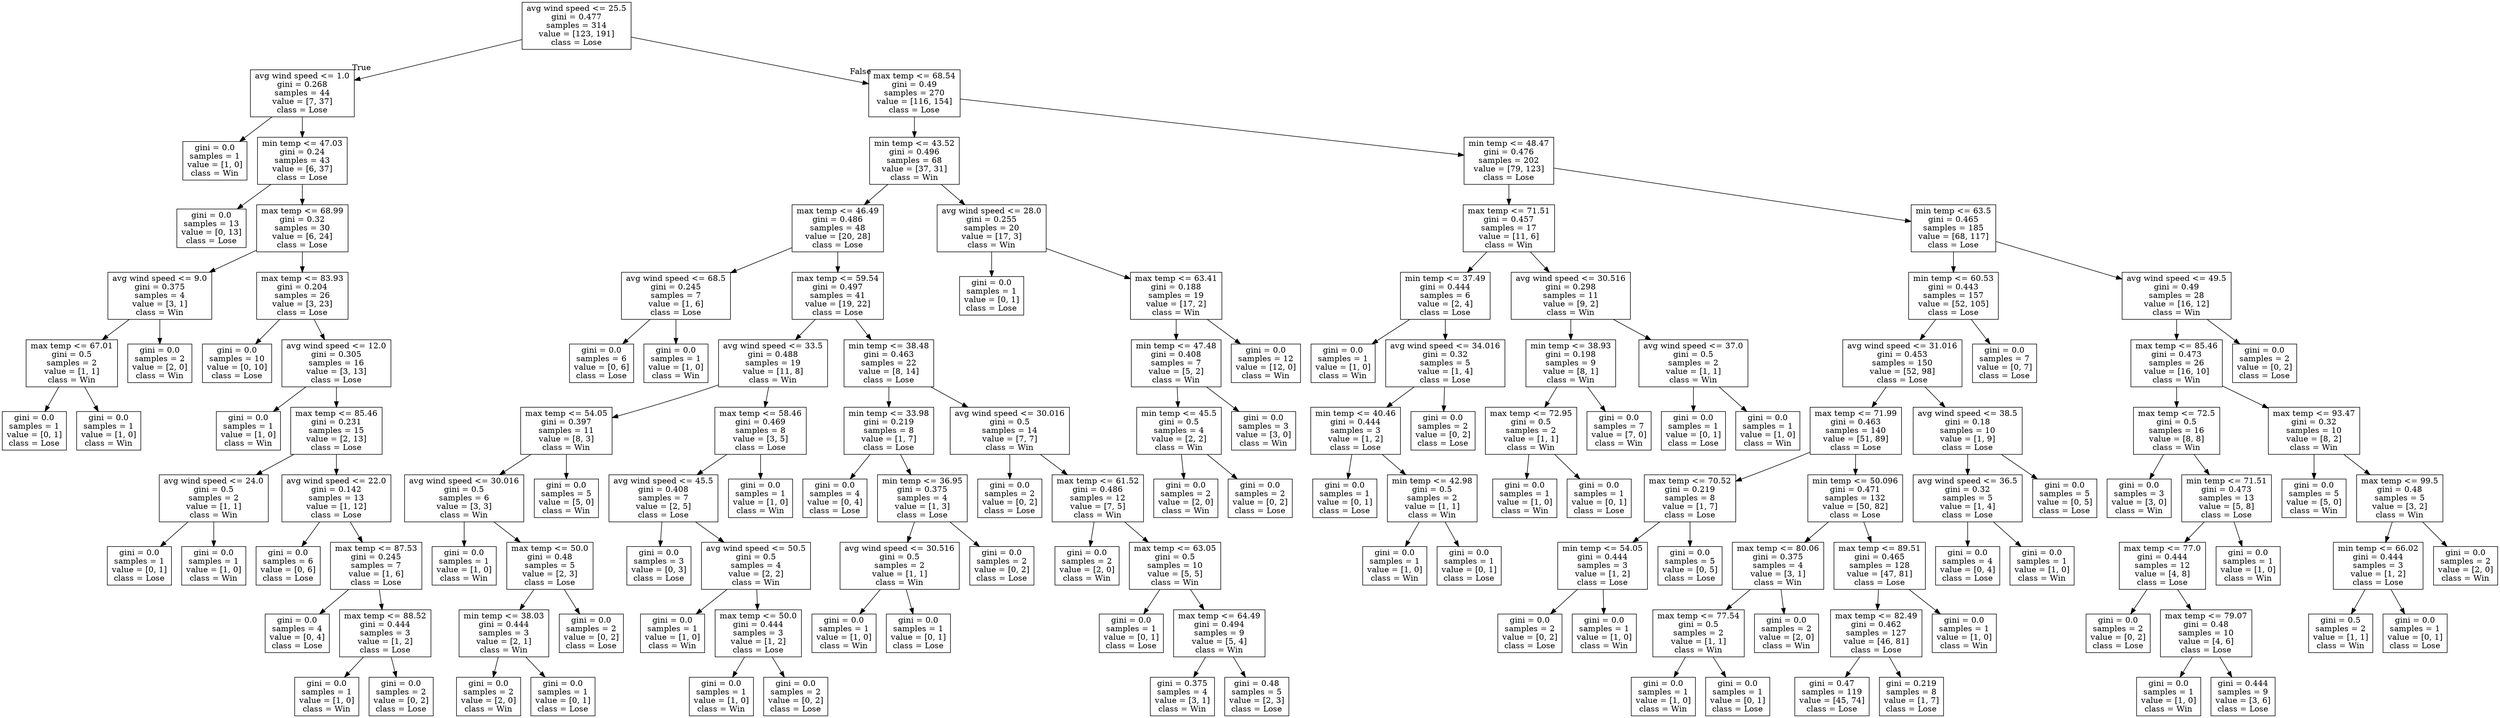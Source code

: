 digraph Tree {
node [shape=box] ;
0 [label="avg wind speed <= 25.5\ngini = 0.477\nsamples = 314\nvalue = [123, 191]\nclass = Lose"] ;
1 [label="avg wind speed <= 1.0\ngini = 0.268\nsamples = 44\nvalue = [7, 37]\nclass = Lose"] ;
0 -> 1 [labeldistance=2.5, labelangle=45, headlabel="True"] ;
2 [label="gini = 0.0\nsamples = 1\nvalue = [1, 0]\nclass = Win"] ;
1 -> 2 ;
3 [label="min temp <= 47.03\ngini = 0.24\nsamples = 43\nvalue = [6, 37]\nclass = Lose"] ;
1 -> 3 ;
4 [label="gini = 0.0\nsamples = 13\nvalue = [0, 13]\nclass = Lose"] ;
3 -> 4 ;
5 [label="max temp <= 68.99\ngini = 0.32\nsamples = 30\nvalue = [6, 24]\nclass = Lose"] ;
3 -> 5 ;
6 [label="avg wind speed <= 9.0\ngini = 0.375\nsamples = 4\nvalue = [3, 1]\nclass = Win"] ;
5 -> 6 ;
7 [label="max temp <= 67.01\ngini = 0.5\nsamples = 2\nvalue = [1, 1]\nclass = Win"] ;
6 -> 7 ;
8 [label="gini = 0.0\nsamples = 1\nvalue = [0, 1]\nclass = Lose"] ;
7 -> 8 ;
9 [label="gini = 0.0\nsamples = 1\nvalue = [1, 0]\nclass = Win"] ;
7 -> 9 ;
10 [label="gini = 0.0\nsamples = 2\nvalue = [2, 0]\nclass = Win"] ;
6 -> 10 ;
11 [label="max temp <= 83.93\ngini = 0.204\nsamples = 26\nvalue = [3, 23]\nclass = Lose"] ;
5 -> 11 ;
12 [label="gini = 0.0\nsamples = 10\nvalue = [0, 10]\nclass = Lose"] ;
11 -> 12 ;
13 [label="avg wind speed <= 12.0\ngini = 0.305\nsamples = 16\nvalue = [3, 13]\nclass = Lose"] ;
11 -> 13 ;
14 [label="gini = 0.0\nsamples = 1\nvalue = [1, 0]\nclass = Win"] ;
13 -> 14 ;
15 [label="max temp <= 85.46\ngini = 0.231\nsamples = 15\nvalue = [2, 13]\nclass = Lose"] ;
13 -> 15 ;
16 [label="avg wind speed <= 24.0\ngini = 0.5\nsamples = 2\nvalue = [1, 1]\nclass = Win"] ;
15 -> 16 ;
17 [label="gini = 0.0\nsamples = 1\nvalue = [0, 1]\nclass = Lose"] ;
16 -> 17 ;
18 [label="gini = 0.0\nsamples = 1\nvalue = [1, 0]\nclass = Win"] ;
16 -> 18 ;
19 [label="avg wind speed <= 22.0\ngini = 0.142\nsamples = 13\nvalue = [1, 12]\nclass = Lose"] ;
15 -> 19 ;
20 [label="gini = 0.0\nsamples = 6\nvalue = [0, 6]\nclass = Lose"] ;
19 -> 20 ;
21 [label="max temp <= 87.53\ngini = 0.245\nsamples = 7\nvalue = [1, 6]\nclass = Lose"] ;
19 -> 21 ;
22 [label="gini = 0.0\nsamples = 4\nvalue = [0, 4]\nclass = Lose"] ;
21 -> 22 ;
23 [label="max temp <= 88.52\ngini = 0.444\nsamples = 3\nvalue = [1, 2]\nclass = Lose"] ;
21 -> 23 ;
24 [label="gini = 0.0\nsamples = 1\nvalue = [1, 0]\nclass = Win"] ;
23 -> 24 ;
25 [label="gini = 0.0\nsamples = 2\nvalue = [0, 2]\nclass = Lose"] ;
23 -> 25 ;
26 [label="max temp <= 68.54\ngini = 0.49\nsamples = 270\nvalue = [116, 154]\nclass = Lose"] ;
0 -> 26 [labeldistance=2.5, labelangle=-45, headlabel="False"] ;
27 [label="min temp <= 43.52\ngini = 0.496\nsamples = 68\nvalue = [37, 31]\nclass = Win"] ;
26 -> 27 ;
28 [label="max temp <= 46.49\ngini = 0.486\nsamples = 48\nvalue = [20, 28]\nclass = Lose"] ;
27 -> 28 ;
29 [label="avg wind speed <= 68.5\ngini = 0.245\nsamples = 7\nvalue = [1, 6]\nclass = Lose"] ;
28 -> 29 ;
30 [label="gini = 0.0\nsamples = 6\nvalue = [0, 6]\nclass = Lose"] ;
29 -> 30 ;
31 [label="gini = 0.0\nsamples = 1\nvalue = [1, 0]\nclass = Win"] ;
29 -> 31 ;
32 [label="max temp <= 59.54\ngini = 0.497\nsamples = 41\nvalue = [19, 22]\nclass = Lose"] ;
28 -> 32 ;
33 [label="avg wind speed <= 33.5\ngini = 0.488\nsamples = 19\nvalue = [11, 8]\nclass = Win"] ;
32 -> 33 ;
34 [label="max temp <= 54.05\ngini = 0.397\nsamples = 11\nvalue = [8, 3]\nclass = Win"] ;
33 -> 34 ;
35 [label="avg wind speed <= 30.016\ngini = 0.5\nsamples = 6\nvalue = [3, 3]\nclass = Win"] ;
34 -> 35 ;
36 [label="gini = 0.0\nsamples = 1\nvalue = [1, 0]\nclass = Win"] ;
35 -> 36 ;
37 [label="max temp <= 50.0\ngini = 0.48\nsamples = 5\nvalue = [2, 3]\nclass = Lose"] ;
35 -> 37 ;
38 [label="min temp <= 38.03\ngini = 0.444\nsamples = 3\nvalue = [2, 1]\nclass = Win"] ;
37 -> 38 ;
39 [label="gini = 0.0\nsamples = 2\nvalue = [2, 0]\nclass = Win"] ;
38 -> 39 ;
40 [label="gini = 0.0\nsamples = 1\nvalue = [0, 1]\nclass = Lose"] ;
38 -> 40 ;
41 [label="gini = 0.0\nsamples = 2\nvalue = [0, 2]\nclass = Lose"] ;
37 -> 41 ;
42 [label="gini = 0.0\nsamples = 5\nvalue = [5, 0]\nclass = Win"] ;
34 -> 42 ;
43 [label="max temp <= 58.46\ngini = 0.469\nsamples = 8\nvalue = [3, 5]\nclass = Lose"] ;
33 -> 43 ;
44 [label="avg wind speed <= 45.5\ngini = 0.408\nsamples = 7\nvalue = [2, 5]\nclass = Lose"] ;
43 -> 44 ;
45 [label="gini = 0.0\nsamples = 3\nvalue = [0, 3]\nclass = Lose"] ;
44 -> 45 ;
46 [label="avg wind speed <= 50.5\ngini = 0.5\nsamples = 4\nvalue = [2, 2]\nclass = Win"] ;
44 -> 46 ;
47 [label="gini = 0.0\nsamples = 1\nvalue = [1, 0]\nclass = Win"] ;
46 -> 47 ;
48 [label="max temp <= 50.0\ngini = 0.444\nsamples = 3\nvalue = [1, 2]\nclass = Lose"] ;
46 -> 48 ;
49 [label="gini = 0.0\nsamples = 1\nvalue = [1, 0]\nclass = Win"] ;
48 -> 49 ;
50 [label="gini = 0.0\nsamples = 2\nvalue = [0, 2]\nclass = Lose"] ;
48 -> 50 ;
51 [label="gini = 0.0\nsamples = 1\nvalue = [1, 0]\nclass = Win"] ;
43 -> 51 ;
52 [label="min temp <= 38.48\ngini = 0.463\nsamples = 22\nvalue = [8, 14]\nclass = Lose"] ;
32 -> 52 ;
53 [label="min temp <= 33.98\ngini = 0.219\nsamples = 8\nvalue = [1, 7]\nclass = Lose"] ;
52 -> 53 ;
54 [label="gini = 0.0\nsamples = 4\nvalue = [0, 4]\nclass = Lose"] ;
53 -> 54 ;
55 [label="min temp <= 36.95\ngini = 0.375\nsamples = 4\nvalue = [1, 3]\nclass = Lose"] ;
53 -> 55 ;
56 [label="avg wind speed <= 30.516\ngini = 0.5\nsamples = 2\nvalue = [1, 1]\nclass = Win"] ;
55 -> 56 ;
57 [label="gini = 0.0\nsamples = 1\nvalue = [1, 0]\nclass = Win"] ;
56 -> 57 ;
58 [label="gini = 0.0\nsamples = 1\nvalue = [0, 1]\nclass = Lose"] ;
56 -> 58 ;
59 [label="gini = 0.0\nsamples = 2\nvalue = [0, 2]\nclass = Lose"] ;
55 -> 59 ;
60 [label="avg wind speed <= 30.016\ngini = 0.5\nsamples = 14\nvalue = [7, 7]\nclass = Win"] ;
52 -> 60 ;
61 [label="gini = 0.0\nsamples = 2\nvalue = [0, 2]\nclass = Lose"] ;
60 -> 61 ;
62 [label="max temp <= 61.52\ngini = 0.486\nsamples = 12\nvalue = [7, 5]\nclass = Win"] ;
60 -> 62 ;
63 [label="gini = 0.0\nsamples = 2\nvalue = [2, 0]\nclass = Win"] ;
62 -> 63 ;
64 [label="max temp <= 63.05\ngini = 0.5\nsamples = 10\nvalue = [5, 5]\nclass = Win"] ;
62 -> 64 ;
65 [label="gini = 0.0\nsamples = 1\nvalue = [0, 1]\nclass = Lose"] ;
64 -> 65 ;
66 [label="max temp <= 64.49\ngini = 0.494\nsamples = 9\nvalue = [5, 4]\nclass = Win"] ;
64 -> 66 ;
67 [label="gini = 0.375\nsamples = 4\nvalue = [3, 1]\nclass = Win"] ;
66 -> 67 ;
68 [label="gini = 0.48\nsamples = 5\nvalue = [2, 3]\nclass = Lose"] ;
66 -> 68 ;
69 [label="avg wind speed <= 28.0\ngini = 0.255\nsamples = 20\nvalue = [17, 3]\nclass = Win"] ;
27 -> 69 ;
70 [label="gini = 0.0\nsamples = 1\nvalue = [0, 1]\nclass = Lose"] ;
69 -> 70 ;
71 [label="max temp <= 63.41\ngini = 0.188\nsamples = 19\nvalue = [17, 2]\nclass = Win"] ;
69 -> 71 ;
72 [label="min temp <= 47.48\ngini = 0.408\nsamples = 7\nvalue = [5, 2]\nclass = Win"] ;
71 -> 72 ;
73 [label="min temp <= 45.5\ngini = 0.5\nsamples = 4\nvalue = [2, 2]\nclass = Win"] ;
72 -> 73 ;
74 [label="gini = 0.0\nsamples = 2\nvalue = [2, 0]\nclass = Win"] ;
73 -> 74 ;
75 [label="gini = 0.0\nsamples = 2\nvalue = [0, 2]\nclass = Lose"] ;
73 -> 75 ;
76 [label="gini = 0.0\nsamples = 3\nvalue = [3, 0]\nclass = Win"] ;
72 -> 76 ;
77 [label="gini = 0.0\nsamples = 12\nvalue = [12, 0]\nclass = Win"] ;
71 -> 77 ;
78 [label="min temp <= 48.47\ngini = 0.476\nsamples = 202\nvalue = [79, 123]\nclass = Lose"] ;
26 -> 78 ;
79 [label="max temp <= 71.51\ngini = 0.457\nsamples = 17\nvalue = [11, 6]\nclass = Win"] ;
78 -> 79 ;
80 [label="min temp <= 37.49\ngini = 0.444\nsamples = 6\nvalue = [2, 4]\nclass = Lose"] ;
79 -> 80 ;
81 [label="gini = 0.0\nsamples = 1\nvalue = [1, 0]\nclass = Win"] ;
80 -> 81 ;
82 [label="avg wind speed <= 34.016\ngini = 0.32\nsamples = 5\nvalue = [1, 4]\nclass = Lose"] ;
80 -> 82 ;
83 [label="min temp <= 40.46\ngini = 0.444\nsamples = 3\nvalue = [1, 2]\nclass = Lose"] ;
82 -> 83 ;
84 [label="gini = 0.0\nsamples = 1\nvalue = [0, 1]\nclass = Lose"] ;
83 -> 84 ;
85 [label="min temp <= 42.98\ngini = 0.5\nsamples = 2\nvalue = [1, 1]\nclass = Win"] ;
83 -> 85 ;
86 [label="gini = 0.0\nsamples = 1\nvalue = [1, 0]\nclass = Win"] ;
85 -> 86 ;
87 [label="gini = 0.0\nsamples = 1\nvalue = [0, 1]\nclass = Lose"] ;
85 -> 87 ;
88 [label="gini = 0.0\nsamples = 2\nvalue = [0, 2]\nclass = Lose"] ;
82 -> 88 ;
89 [label="avg wind speed <= 30.516\ngini = 0.298\nsamples = 11\nvalue = [9, 2]\nclass = Win"] ;
79 -> 89 ;
90 [label="min temp <= 38.93\ngini = 0.198\nsamples = 9\nvalue = [8, 1]\nclass = Win"] ;
89 -> 90 ;
91 [label="max temp <= 72.95\ngini = 0.5\nsamples = 2\nvalue = [1, 1]\nclass = Win"] ;
90 -> 91 ;
92 [label="gini = 0.0\nsamples = 1\nvalue = [1, 0]\nclass = Win"] ;
91 -> 92 ;
93 [label="gini = 0.0\nsamples = 1\nvalue = [0, 1]\nclass = Lose"] ;
91 -> 93 ;
94 [label="gini = 0.0\nsamples = 7\nvalue = [7, 0]\nclass = Win"] ;
90 -> 94 ;
95 [label="avg wind speed <= 37.0\ngini = 0.5\nsamples = 2\nvalue = [1, 1]\nclass = Win"] ;
89 -> 95 ;
96 [label="gini = 0.0\nsamples = 1\nvalue = [0, 1]\nclass = Lose"] ;
95 -> 96 ;
97 [label="gini = 0.0\nsamples = 1\nvalue = [1, 0]\nclass = Win"] ;
95 -> 97 ;
98 [label="min temp <= 63.5\ngini = 0.465\nsamples = 185\nvalue = [68, 117]\nclass = Lose"] ;
78 -> 98 ;
99 [label="min temp <= 60.53\ngini = 0.443\nsamples = 157\nvalue = [52, 105]\nclass = Lose"] ;
98 -> 99 ;
100 [label="avg wind speed <= 31.016\ngini = 0.453\nsamples = 150\nvalue = [52, 98]\nclass = Lose"] ;
99 -> 100 ;
101 [label="max temp <= 71.99\ngini = 0.463\nsamples = 140\nvalue = [51, 89]\nclass = Lose"] ;
100 -> 101 ;
102 [label="max temp <= 70.52\ngini = 0.219\nsamples = 8\nvalue = [1, 7]\nclass = Lose"] ;
101 -> 102 ;
103 [label="min temp <= 54.05\ngini = 0.444\nsamples = 3\nvalue = [1, 2]\nclass = Lose"] ;
102 -> 103 ;
104 [label="gini = 0.0\nsamples = 2\nvalue = [0, 2]\nclass = Lose"] ;
103 -> 104 ;
105 [label="gini = 0.0\nsamples = 1\nvalue = [1, 0]\nclass = Win"] ;
103 -> 105 ;
106 [label="gini = 0.0\nsamples = 5\nvalue = [0, 5]\nclass = Lose"] ;
102 -> 106 ;
107 [label="min temp <= 50.096\ngini = 0.471\nsamples = 132\nvalue = [50, 82]\nclass = Lose"] ;
101 -> 107 ;
108 [label="max temp <= 80.06\ngini = 0.375\nsamples = 4\nvalue = [3, 1]\nclass = Win"] ;
107 -> 108 ;
109 [label="max temp <= 77.54\ngini = 0.5\nsamples = 2\nvalue = [1, 1]\nclass = Win"] ;
108 -> 109 ;
110 [label="gini = 0.0\nsamples = 1\nvalue = [1, 0]\nclass = Win"] ;
109 -> 110 ;
111 [label="gini = 0.0\nsamples = 1\nvalue = [0, 1]\nclass = Lose"] ;
109 -> 111 ;
112 [label="gini = 0.0\nsamples = 2\nvalue = [2, 0]\nclass = Win"] ;
108 -> 112 ;
113 [label="max temp <= 89.51\ngini = 0.465\nsamples = 128\nvalue = [47, 81]\nclass = Lose"] ;
107 -> 113 ;
114 [label="max temp <= 82.49\ngini = 0.462\nsamples = 127\nvalue = [46, 81]\nclass = Lose"] ;
113 -> 114 ;
115 [label="gini = 0.47\nsamples = 119\nvalue = [45, 74]\nclass = Lose"] ;
114 -> 115 ;
116 [label="gini = 0.219\nsamples = 8\nvalue = [1, 7]\nclass = Lose"] ;
114 -> 116 ;
117 [label="gini = 0.0\nsamples = 1\nvalue = [1, 0]\nclass = Win"] ;
113 -> 117 ;
118 [label="avg wind speed <= 38.5\ngini = 0.18\nsamples = 10\nvalue = [1, 9]\nclass = Lose"] ;
100 -> 118 ;
119 [label="avg wind speed <= 36.5\ngini = 0.32\nsamples = 5\nvalue = [1, 4]\nclass = Lose"] ;
118 -> 119 ;
120 [label="gini = 0.0\nsamples = 4\nvalue = [0, 4]\nclass = Lose"] ;
119 -> 120 ;
121 [label="gini = 0.0\nsamples = 1\nvalue = [1, 0]\nclass = Win"] ;
119 -> 121 ;
122 [label="gini = 0.0\nsamples = 5\nvalue = [0, 5]\nclass = Lose"] ;
118 -> 122 ;
123 [label="gini = 0.0\nsamples = 7\nvalue = [0, 7]\nclass = Lose"] ;
99 -> 123 ;
124 [label="avg wind speed <= 49.5\ngini = 0.49\nsamples = 28\nvalue = [16, 12]\nclass = Win"] ;
98 -> 124 ;
125 [label="max temp <= 85.46\ngini = 0.473\nsamples = 26\nvalue = [16, 10]\nclass = Win"] ;
124 -> 125 ;
126 [label="max temp <= 72.5\ngini = 0.5\nsamples = 16\nvalue = [8, 8]\nclass = Win"] ;
125 -> 126 ;
127 [label="gini = 0.0\nsamples = 3\nvalue = [3, 0]\nclass = Win"] ;
126 -> 127 ;
128 [label="min temp <= 71.51\ngini = 0.473\nsamples = 13\nvalue = [5, 8]\nclass = Lose"] ;
126 -> 128 ;
129 [label="max temp <= 77.0\ngini = 0.444\nsamples = 12\nvalue = [4, 8]\nclass = Lose"] ;
128 -> 129 ;
130 [label="gini = 0.0\nsamples = 2\nvalue = [0, 2]\nclass = Lose"] ;
129 -> 130 ;
131 [label="max temp <= 79.07\ngini = 0.48\nsamples = 10\nvalue = [4, 6]\nclass = Lose"] ;
129 -> 131 ;
132 [label="gini = 0.0\nsamples = 1\nvalue = [1, 0]\nclass = Win"] ;
131 -> 132 ;
133 [label="gini = 0.444\nsamples = 9\nvalue = [3, 6]\nclass = Lose"] ;
131 -> 133 ;
134 [label="gini = 0.0\nsamples = 1\nvalue = [1, 0]\nclass = Win"] ;
128 -> 134 ;
135 [label="max temp <= 93.47\ngini = 0.32\nsamples = 10\nvalue = [8, 2]\nclass = Win"] ;
125 -> 135 ;
136 [label="gini = 0.0\nsamples = 5\nvalue = [5, 0]\nclass = Win"] ;
135 -> 136 ;
137 [label="max temp <= 99.5\ngini = 0.48\nsamples = 5\nvalue = [3, 2]\nclass = Win"] ;
135 -> 137 ;
138 [label="min temp <= 66.02\ngini = 0.444\nsamples = 3\nvalue = [1, 2]\nclass = Lose"] ;
137 -> 138 ;
139 [label="gini = 0.5\nsamples = 2\nvalue = [1, 1]\nclass = Win"] ;
138 -> 139 ;
140 [label="gini = 0.0\nsamples = 1\nvalue = [0, 1]\nclass = Lose"] ;
138 -> 140 ;
141 [label="gini = 0.0\nsamples = 2\nvalue = [2, 0]\nclass = Win"] ;
137 -> 141 ;
142 [label="gini = 0.0\nsamples = 2\nvalue = [0, 2]\nclass = Lose"] ;
124 -> 142 ;
}